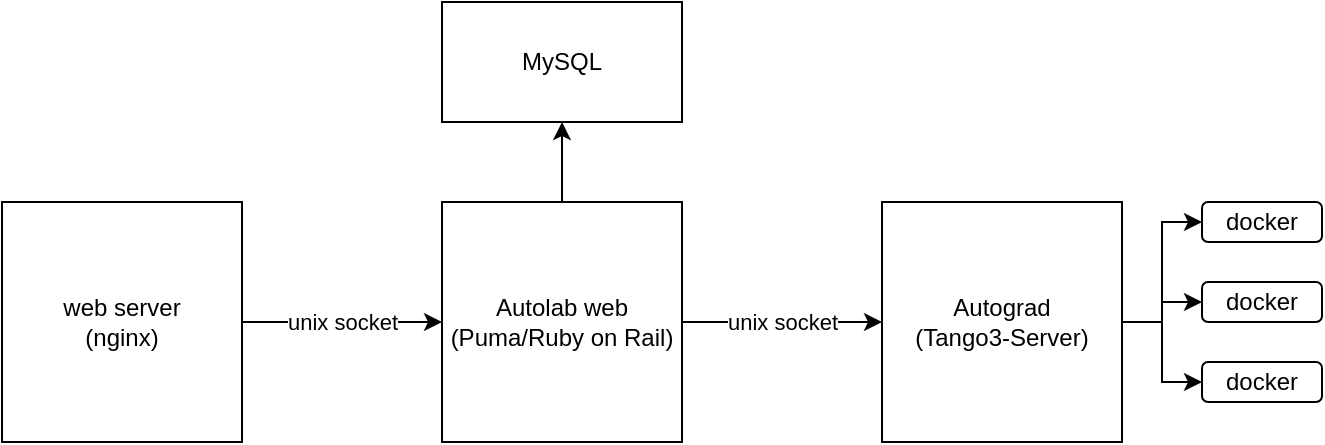 <mxfile version="14.2.6" type="device"><diagram id="77i5v_1SOokSI7nx8QGQ" name="Page-1"><mxGraphModel dx="835" dy="312" grid="1" gridSize="10" guides="1" tooltips="1" connect="1" arrows="1" fold="1" page="1" pageScale="1" pageWidth="850" pageHeight="1100" math="0" shadow="0"><root><mxCell id="0"/><mxCell id="1" parent="0"/><mxCell id="0BWd3x2kT4T3gMiJbcef-3" value="unix socket" style="edgeStyle=orthogonalEdgeStyle;rounded=0;orthogonalLoop=1;jettySize=auto;html=1;exitX=1;exitY=0.5;exitDx=0;exitDy=0;entryX=0;entryY=0.5;entryDx=0;entryDy=0;" edge="1" parent="1" source="0BWd3x2kT4T3gMiJbcef-1" target="0BWd3x2kT4T3gMiJbcef-2"><mxGeometry relative="1" as="geometry"/></mxCell><mxCell id="0BWd3x2kT4T3gMiJbcef-1" value="web server&lt;br&gt;(nginx)" style="whiteSpace=wrap;html=1;aspect=fixed;" vertex="1" parent="1"><mxGeometry x="40" y="120" width="120" height="120" as="geometry"/></mxCell><mxCell id="0BWd3x2kT4T3gMiJbcef-5" value="unix socket" style="edgeStyle=orthogonalEdgeStyle;rounded=0;orthogonalLoop=1;jettySize=auto;html=1;exitX=1;exitY=0.5;exitDx=0;exitDy=0;entryX=0;entryY=0.5;entryDx=0;entryDy=0;" edge="1" parent="1" source="0BWd3x2kT4T3gMiJbcef-2" target="0BWd3x2kT4T3gMiJbcef-4"><mxGeometry relative="1" as="geometry"/></mxCell><mxCell id="0BWd3x2kT4T3gMiJbcef-9" style="edgeStyle=orthogonalEdgeStyle;rounded=0;orthogonalLoop=1;jettySize=auto;html=1;exitX=0.5;exitY=0;exitDx=0;exitDy=0;entryX=0.5;entryY=1;entryDx=0;entryDy=0;" edge="1" parent="1" source="0BWd3x2kT4T3gMiJbcef-2" target="0BWd3x2kT4T3gMiJbcef-6"><mxGeometry relative="1" as="geometry"/></mxCell><mxCell id="0BWd3x2kT4T3gMiJbcef-2" value="Autolab web&lt;br&gt;(Puma/Ruby on Rail)" style="whiteSpace=wrap;html=1;aspect=fixed;" vertex="1" parent="1"><mxGeometry x="260" y="120" width="120" height="120" as="geometry"/></mxCell><mxCell id="0BWd3x2kT4T3gMiJbcef-13" style="edgeStyle=orthogonalEdgeStyle;rounded=0;orthogonalLoop=1;jettySize=auto;html=1;exitX=1;exitY=0.5;exitDx=0;exitDy=0;entryX=0;entryY=0.5;entryDx=0;entryDy=0;" edge="1" parent="1" source="0BWd3x2kT4T3gMiJbcef-4" target="0BWd3x2kT4T3gMiJbcef-10"><mxGeometry relative="1" as="geometry"/></mxCell><mxCell id="0BWd3x2kT4T3gMiJbcef-14" style="edgeStyle=orthogonalEdgeStyle;rounded=0;orthogonalLoop=1;jettySize=auto;html=1;exitX=1;exitY=0.5;exitDx=0;exitDy=0;entryX=0;entryY=0.5;entryDx=0;entryDy=0;" edge="1" parent="1" source="0BWd3x2kT4T3gMiJbcef-4" target="0BWd3x2kT4T3gMiJbcef-11"><mxGeometry relative="1" as="geometry"/></mxCell><mxCell id="0BWd3x2kT4T3gMiJbcef-15" style="edgeStyle=orthogonalEdgeStyle;rounded=0;orthogonalLoop=1;jettySize=auto;html=1;exitX=1;exitY=0.5;exitDx=0;exitDy=0;entryX=0;entryY=0.5;entryDx=0;entryDy=0;" edge="1" parent="1" source="0BWd3x2kT4T3gMiJbcef-4" target="0BWd3x2kT4T3gMiJbcef-12"><mxGeometry relative="1" as="geometry"/></mxCell><mxCell id="0BWd3x2kT4T3gMiJbcef-4" value="Autograd&lt;br&gt;(Tango3-Server)" style="whiteSpace=wrap;html=1;aspect=fixed;" vertex="1" parent="1"><mxGeometry x="480" y="120" width="120" height="120" as="geometry"/></mxCell><mxCell id="0BWd3x2kT4T3gMiJbcef-6" value="MySQL" style="rounded=0;whiteSpace=wrap;html=1;" vertex="1" parent="1"><mxGeometry x="260" y="20" width="120" height="60" as="geometry"/></mxCell><mxCell id="0BWd3x2kT4T3gMiJbcef-10" value="docker" style="rounded=1;whiteSpace=wrap;html=1;" vertex="1" parent="1"><mxGeometry x="640" y="120" width="60" height="20" as="geometry"/></mxCell><mxCell id="0BWd3x2kT4T3gMiJbcef-11" value="docker" style="rounded=1;whiteSpace=wrap;html=1;" vertex="1" parent="1"><mxGeometry x="640" y="160" width="60" height="20" as="geometry"/></mxCell><mxCell id="0BWd3x2kT4T3gMiJbcef-12" value="docker" style="rounded=1;whiteSpace=wrap;html=1;" vertex="1" parent="1"><mxGeometry x="640" y="200" width="60" height="20" as="geometry"/></mxCell></root></mxGraphModel></diagram></mxfile>
